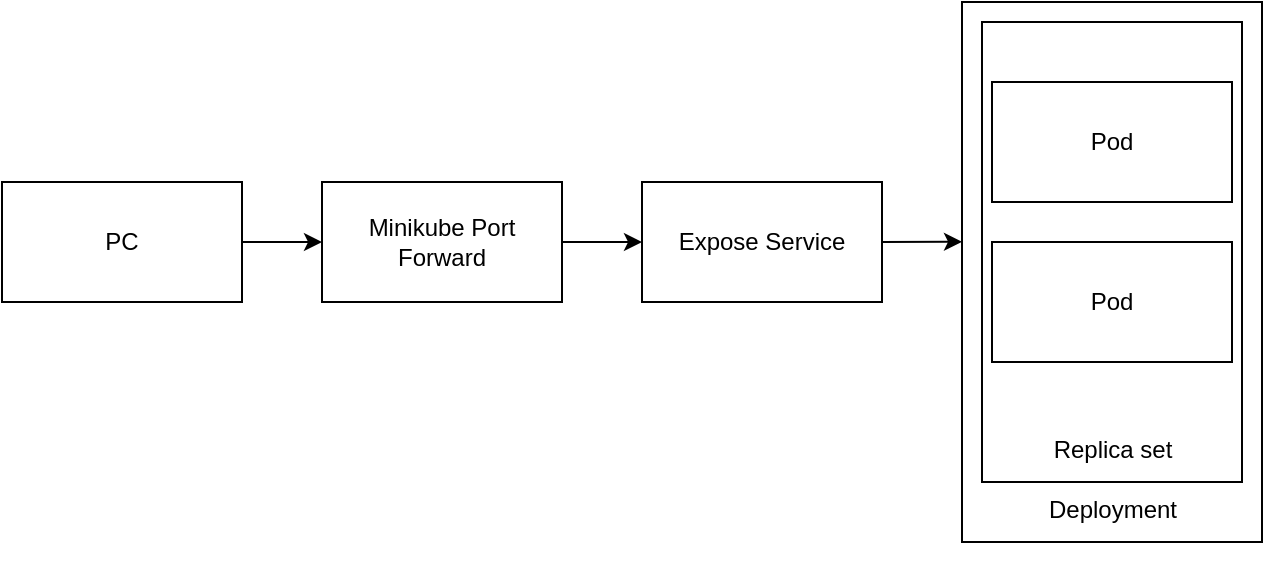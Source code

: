 <mxfile version="20.6.0" type="github">
  <diagram id="83tXiCfVoWJlDxzBxbVW" name="Страница 1">
    <mxGraphModel dx="1422" dy="786" grid="1" gridSize="10" guides="1" tooltips="1" connect="1" arrows="1" fold="1" page="1" pageScale="1" pageWidth="827" pageHeight="1169" math="0" shadow="0">
      <root>
        <mxCell id="0" />
        <mxCell id="1" parent="0" />
        <mxCell id="Xocvchc25zN1rxt91MTS-1" value="&lt;p style=&quot;line-height: 120%;&quot;&gt;&lt;br&gt;&lt;/p&gt;" style="rounded=0;whiteSpace=wrap;html=1;align=left;" vertex="1" parent="1">
          <mxGeometry x="580" y="160" width="150" height="270" as="geometry" />
        </mxCell>
        <mxCell id="Xocvchc25zN1rxt91MTS-2" value="&lt;p&gt;&lt;font style=&quot;font-size: 12px; font-weight: normal;&quot;&gt;Deployment&lt;/font&gt;&lt;/p&gt;" style="text;strokeColor=none;fillColor=none;html=1;fontSize=24;fontStyle=1;verticalAlign=middle;align=center;" vertex="1" parent="1">
          <mxGeometry x="605" y="390" width="100" height="40" as="geometry" />
        </mxCell>
        <mxCell id="Xocvchc25zN1rxt91MTS-3" value="" style="rounded=0;whiteSpace=wrap;html=1;fontSize=12;" vertex="1" parent="1">
          <mxGeometry x="590" y="170" width="130" height="230" as="geometry" />
        </mxCell>
        <mxCell id="Xocvchc25zN1rxt91MTS-4" value="&lt;span style=&quot;font-weight: normal;&quot;&gt;&lt;font style=&quot;font-size: 12px;&quot;&gt;Replica set&lt;/font&gt;&lt;/span&gt;" style="text;strokeColor=none;fillColor=none;html=1;fontSize=24;fontStyle=1;verticalAlign=middle;align=center;" vertex="1" parent="1">
          <mxGeometry x="605" y="360" width="100" height="40" as="geometry" />
        </mxCell>
        <mxCell id="Xocvchc25zN1rxt91MTS-5" value="Pod" style="rounded=0;whiteSpace=wrap;html=1;fontSize=12;" vertex="1" parent="1">
          <mxGeometry x="595" y="200" width="120" height="60" as="geometry" />
        </mxCell>
        <mxCell id="Xocvchc25zN1rxt91MTS-6" value="Pod" style="rounded=0;whiteSpace=wrap;html=1;fontSize=12;" vertex="1" parent="1">
          <mxGeometry x="595" y="280" width="120" height="60" as="geometry" />
        </mxCell>
        <mxCell id="Xocvchc25zN1rxt91MTS-7" value="Expose Service" style="rounded=0;whiteSpace=wrap;html=1;fontSize=12;" vertex="1" parent="1">
          <mxGeometry x="420" y="250" width="120" height="60" as="geometry" />
        </mxCell>
        <mxCell id="Xocvchc25zN1rxt91MTS-8" value="" style="endArrow=classic;html=1;rounded=0;fontSize=12;exitX=1;exitY=0.5;exitDx=0;exitDy=0;entryX=0;entryY=0.444;entryDx=0;entryDy=0;entryPerimeter=0;" edge="1" parent="1" source="Xocvchc25zN1rxt91MTS-7" target="Xocvchc25zN1rxt91MTS-1">
          <mxGeometry width="50" height="50" relative="1" as="geometry">
            <mxPoint x="490" y="370" as="sourcePoint" />
            <mxPoint x="540" y="320" as="targetPoint" />
          </mxGeometry>
        </mxCell>
        <mxCell id="Xocvchc25zN1rxt91MTS-9" value="Minikube Port Forward" style="rounded=0;whiteSpace=wrap;html=1;fontSize=12;" vertex="1" parent="1">
          <mxGeometry x="260" y="250" width="120" height="60" as="geometry" />
        </mxCell>
        <mxCell id="Xocvchc25zN1rxt91MTS-10" value="" style="endArrow=classic;html=1;rounded=0;fontSize=12;exitX=1;exitY=0.5;exitDx=0;exitDy=0;entryX=0;entryY=0.5;entryDx=0;entryDy=0;" edge="1" parent="1" source="Xocvchc25zN1rxt91MTS-9" target="Xocvchc25zN1rxt91MTS-7">
          <mxGeometry width="50" height="50" relative="1" as="geometry">
            <mxPoint x="490" y="360" as="sourcePoint" />
            <mxPoint x="540" y="310" as="targetPoint" />
          </mxGeometry>
        </mxCell>
        <mxCell id="Xocvchc25zN1rxt91MTS-11" value="PC" style="rounded=0;whiteSpace=wrap;html=1;fontSize=12;" vertex="1" parent="1">
          <mxGeometry x="100" y="250" width="120" height="60" as="geometry" />
        </mxCell>
        <mxCell id="Xocvchc25zN1rxt91MTS-12" value="" style="endArrow=classic;html=1;rounded=0;fontSize=12;exitX=1;exitY=0.5;exitDx=0;exitDy=0;" edge="1" parent="1" source="Xocvchc25zN1rxt91MTS-11">
          <mxGeometry width="50" height="50" relative="1" as="geometry">
            <mxPoint x="490" y="360" as="sourcePoint" />
            <mxPoint x="260" y="280" as="targetPoint" />
          </mxGeometry>
        </mxCell>
      </root>
    </mxGraphModel>
  </diagram>
</mxfile>
